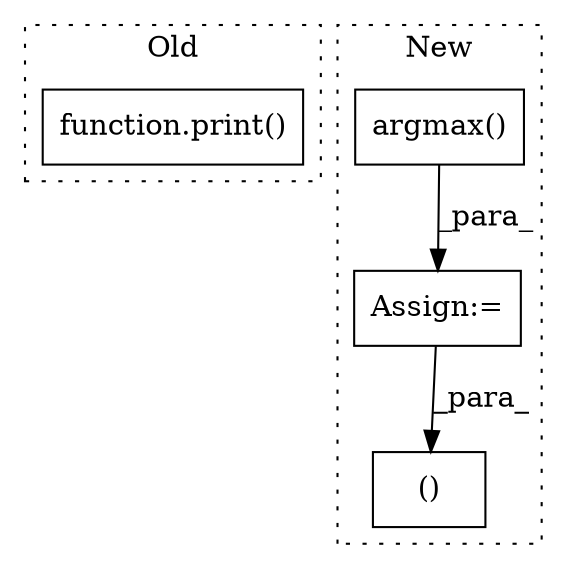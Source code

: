 digraph G {
subgraph cluster0 {
1 [label="function.print()" a="75" s="1877,1954" l="6,1" shape="box"];
label = "Old";
style="dotted";
}
subgraph cluster1 {
2 [label="argmax()" a="75" s="789,826" l="10,9" shape="box"];
3 [label="Assign:=" a="68" s="786" l="3" shape="box"];
4 [label="()" a="54" s="1393" l="38" shape="box"];
label = "New";
style="dotted";
}
2 -> 3 [label="_para_"];
3 -> 4 [label="_para_"];
}